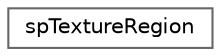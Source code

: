 digraph "类继承关系图"
{
 // LATEX_PDF_SIZE
  bgcolor="transparent";
  edge [fontname=Helvetica,fontsize=10,labelfontname=Helvetica,labelfontsize=10];
  node [fontname=Helvetica,fontsize=10,shape=box,height=0.2,width=0.4];
  rankdir="LR";
  Node0 [id="Node000000",label="spTextureRegion",height=0.2,width=0.4,color="grey40", fillcolor="white", style="filled",URL="$structsp_texture_region.html",tooltip=" "];
}
